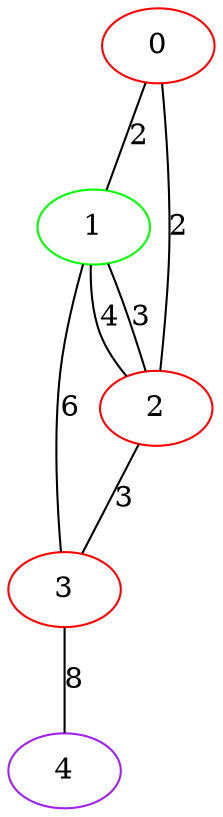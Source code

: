 graph "" {
0 [color=red, weight=1];
1 [color=green, weight=2];
2 [color=red, weight=1];
3 [color=red, weight=1];
4 [color=purple, weight=4];
0 -- 1  [key=0, label=2];
0 -- 2  [key=0, label=2];
1 -- 2  [key=0, label=3];
1 -- 2  [key=1, label=4];
1 -- 3  [key=0, label=6];
2 -- 3  [key=0, label=3];
3 -- 4  [key=0, label=8];
}

